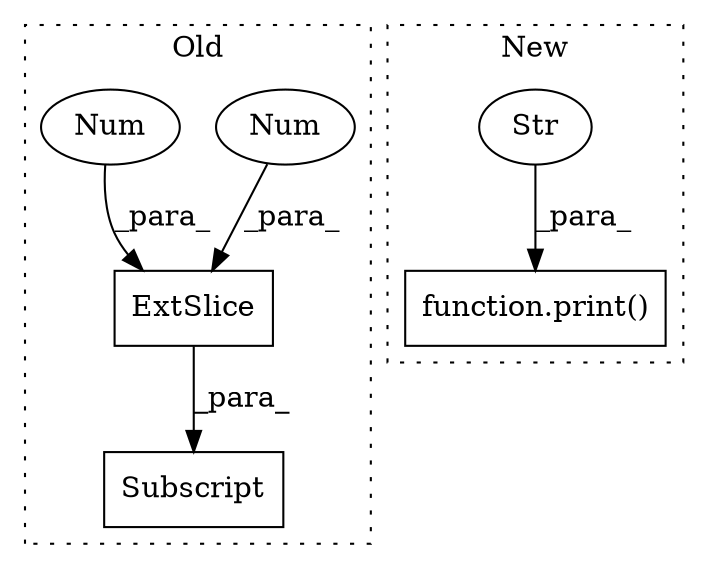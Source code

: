 digraph G {
subgraph cluster0 {
1 [label="ExtSlice" a="85" s="4132" l="6" shape="box"];
3 [label="Subscript" a="63" s="4132,0" l="30,0" shape="box"];
5 [label="Num" a="76" s="4160" l="1" shape="ellipse"];
6 [label="Num" a="76" s="4154" l="1" shape="ellipse"];
label = "Old";
style="dotted";
}
subgraph cluster1 {
2 [label="function.print()" a="75" s="3211,3236" l="6,1" shape="box"];
4 [label="Str" a="66" s="3217" l="19" shape="ellipse"];
label = "New";
style="dotted";
}
1 -> 3 [label="_para_"];
4 -> 2 [label="_para_"];
5 -> 1 [label="_para_"];
6 -> 1 [label="_para_"];
}